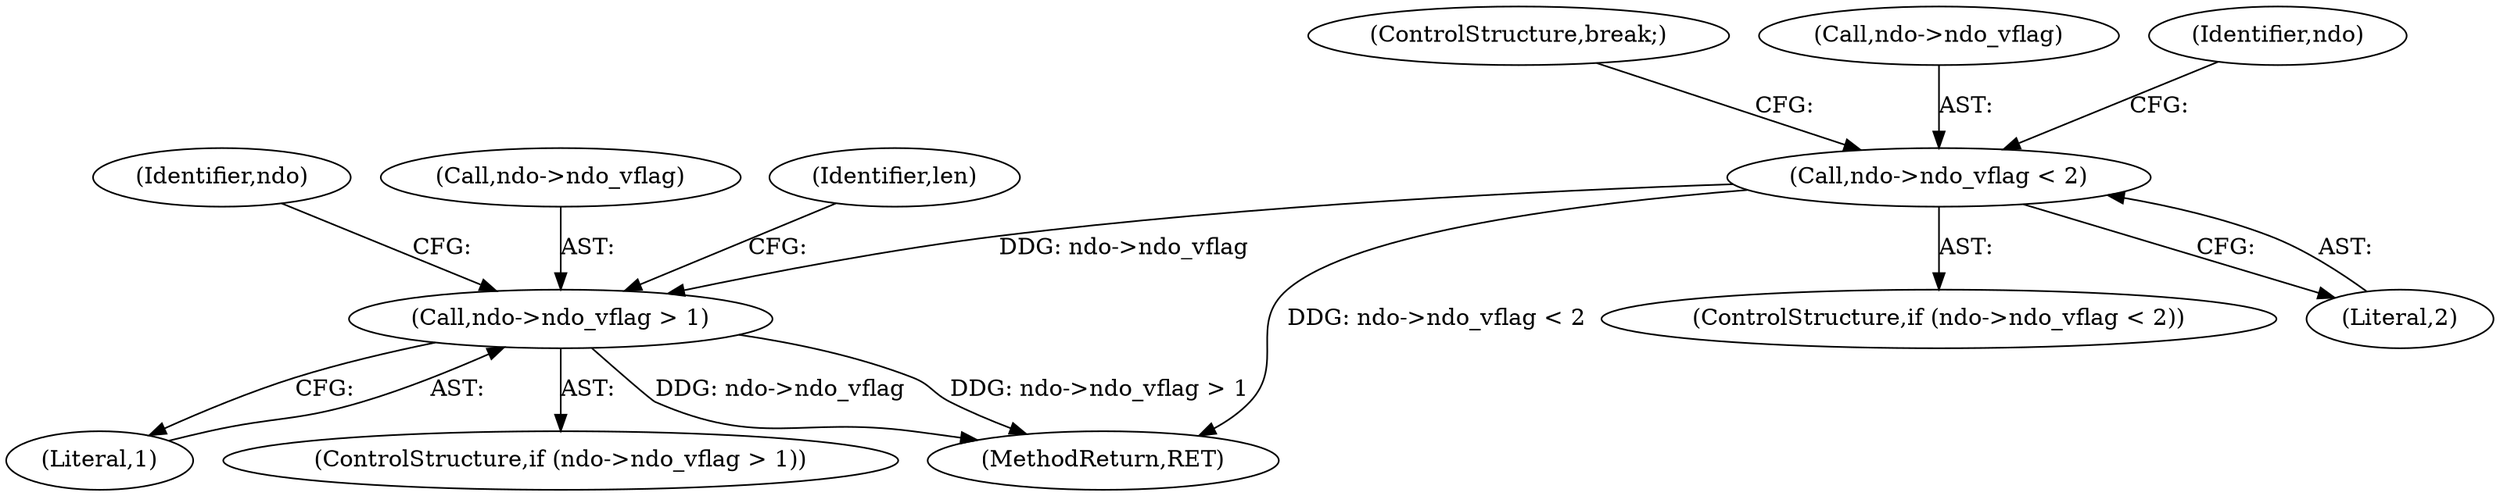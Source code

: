 digraph "0_tcpdump_7029d15f148ef24bb7c6668bc640f5470d085e5a@pointer" {
"1000199" [label="(Call,ndo->ndo_vflag < 2)"];
"1000216" [label="(Call,ndo->ndo_vflag > 1)"];
"1000214" [label="(ControlStructure,break;)"];
"1000203" [label="(Literal,2)"];
"1000200" [label="(Call,ndo->ndo_vflag)"];
"1000216" [label="(Call,ndo->ndo_vflag > 1)"];
"1000205" [label="(Identifier,ndo)"];
"1000240" [label="(MethodReturn,RET)"];
"1000220" [label="(Literal,1)"];
"1000198" [label="(ControlStructure,if (ndo->ndo_vflag < 2))"];
"1000222" [label="(Identifier,ndo)"];
"1000215" [label="(ControlStructure,if (ndo->ndo_vflag > 1))"];
"1000199" [label="(Call,ndo->ndo_vflag < 2)"];
"1000217" [label="(Call,ndo->ndo_vflag)"];
"1000232" [label="(Identifier,len)"];
"1000199" -> "1000198"  [label="AST: "];
"1000199" -> "1000203"  [label="CFG: "];
"1000200" -> "1000199"  [label="AST: "];
"1000203" -> "1000199"  [label="AST: "];
"1000205" -> "1000199"  [label="CFG: "];
"1000214" -> "1000199"  [label="CFG: "];
"1000199" -> "1000240"  [label="DDG: ndo->ndo_vflag < 2"];
"1000199" -> "1000216"  [label="DDG: ndo->ndo_vflag"];
"1000216" -> "1000215"  [label="AST: "];
"1000216" -> "1000220"  [label="CFG: "];
"1000217" -> "1000216"  [label="AST: "];
"1000220" -> "1000216"  [label="AST: "];
"1000222" -> "1000216"  [label="CFG: "];
"1000232" -> "1000216"  [label="CFG: "];
"1000216" -> "1000240"  [label="DDG: ndo->ndo_vflag > 1"];
"1000216" -> "1000240"  [label="DDG: ndo->ndo_vflag"];
}
